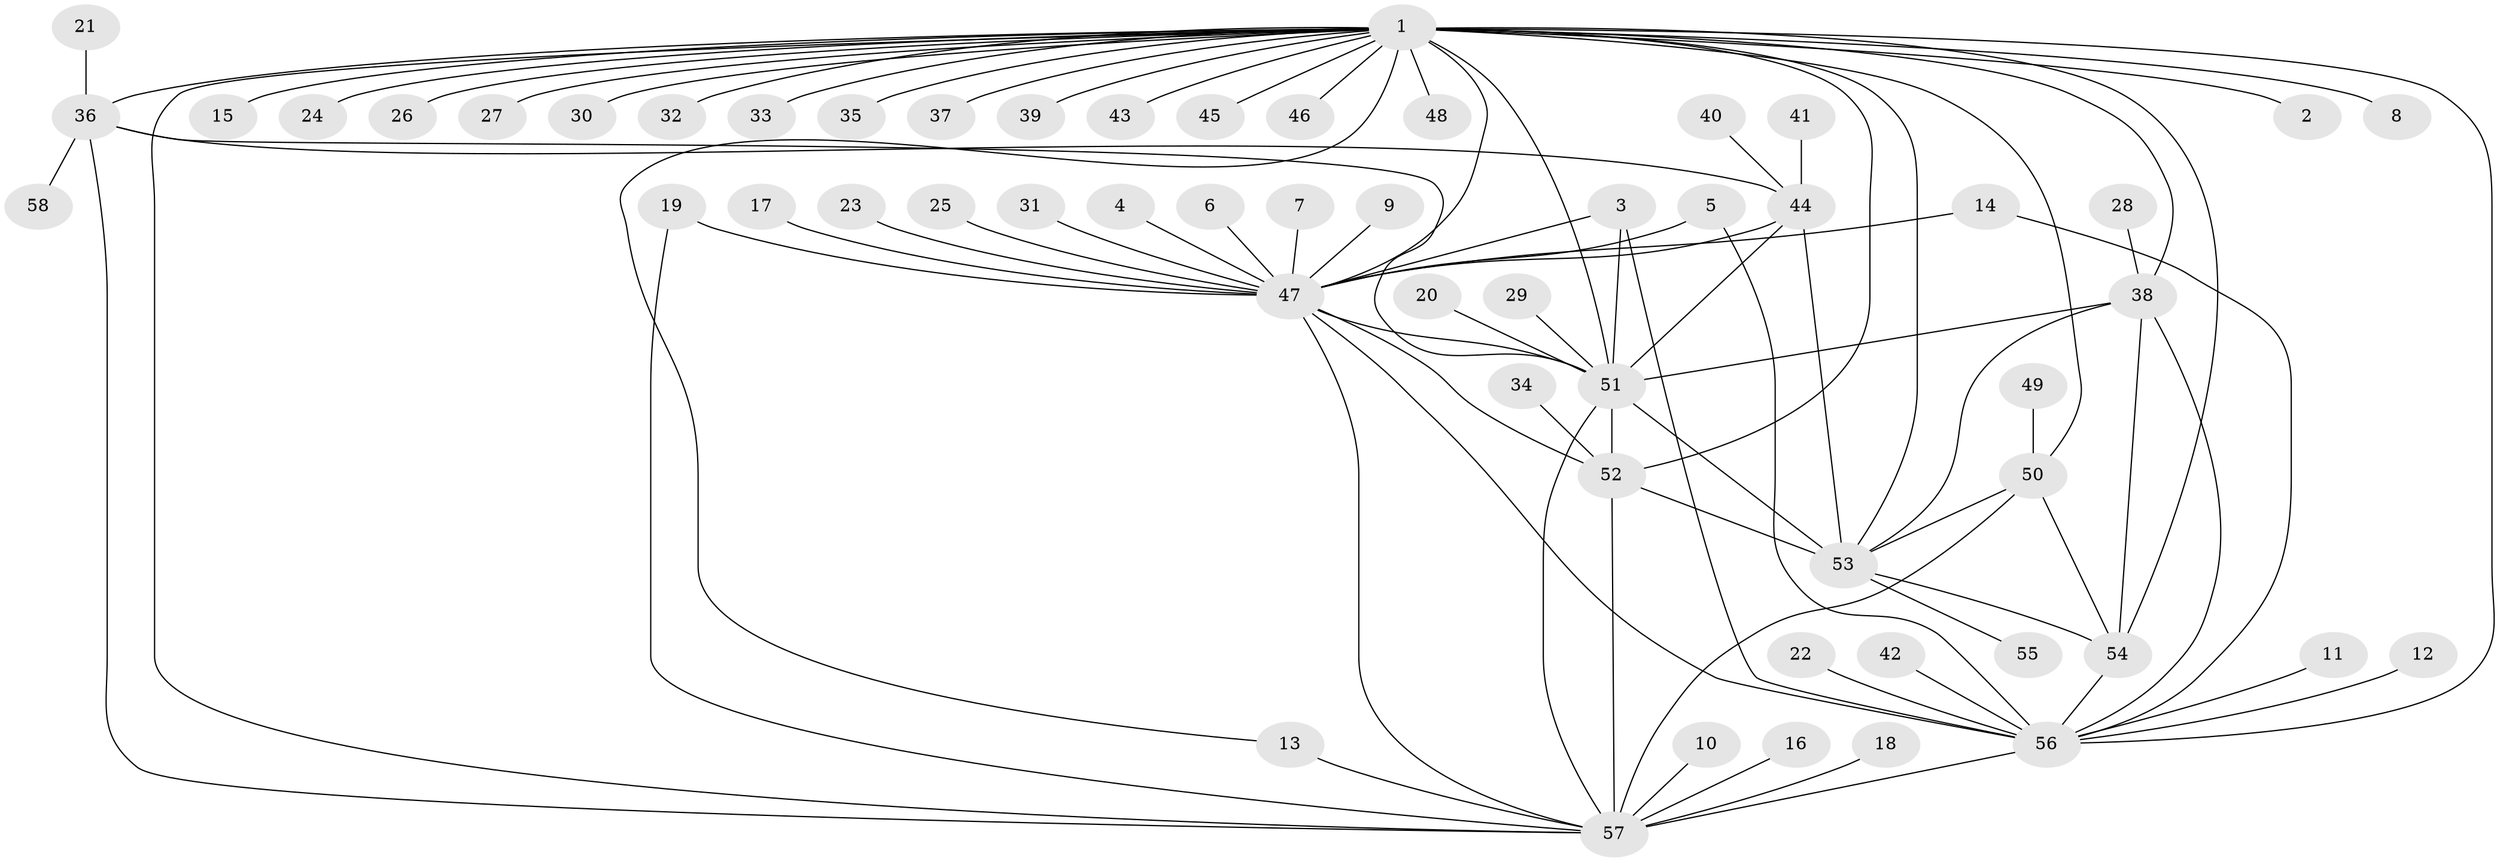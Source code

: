 // original degree distribution, {7: 0.017391304347826087, 32: 0.008695652173913044, 4: 0.02608695652173913, 3: 0.11304347826086956, 23: 0.008695652173913044, 2: 0.2, 1: 0.5217391304347826, 13: 0.008695652173913044, 9: 0.02608695652173913, 15: 0.017391304347826087, 6: 0.017391304347826087, 11: 0.008695652173913044, 8: 0.017391304347826087, 5: 0.008695652173913044}
// Generated by graph-tools (version 1.1) at 2025/26/03/09/25 03:26:06]
// undirected, 58 vertices, 87 edges
graph export_dot {
graph [start="1"]
  node [color=gray90,style=filled];
  1;
  2;
  3;
  4;
  5;
  6;
  7;
  8;
  9;
  10;
  11;
  12;
  13;
  14;
  15;
  16;
  17;
  18;
  19;
  20;
  21;
  22;
  23;
  24;
  25;
  26;
  27;
  28;
  29;
  30;
  31;
  32;
  33;
  34;
  35;
  36;
  37;
  38;
  39;
  40;
  41;
  42;
  43;
  44;
  45;
  46;
  47;
  48;
  49;
  50;
  51;
  52;
  53;
  54;
  55;
  56;
  57;
  58;
  1 -- 2 [weight=1.0];
  1 -- 8 [weight=1.0];
  1 -- 13 [weight=1.0];
  1 -- 15 [weight=1.0];
  1 -- 24 [weight=2.0];
  1 -- 26 [weight=1.0];
  1 -- 27 [weight=2.0];
  1 -- 30 [weight=1.0];
  1 -- 32 [weight=1.0];
  1 -- 33 [weight=1.0];
  1 -- 35 [weight=1.0];
  1 -- 36 [weight=1.0];
  1 -- 37 [weight=1.0];
  1 -- 38 [weight=3.0];
  1 -- 39 [weight=1.0];
  1 -- 43 [weight=1.0];
  1 -- 45 [weight=1.0];
  1 -- 46 [weight=1.0];
  1 -- 47 [weight=2.0];
  1 -- 48 [weight=1.0];
  1 -- 50 [weight=1.0];
  1 -- 51 [weight=2.0];
  1 -- 52 [weight=2.0];
  1 -- 53 [weight=2.0];
  1 -- 54 [weight=1.0];
  1 -- 56 [weight=2.0];
  1 -- 57 [weight=1.0];
  3 -- 47 [weight=1.0];
  3 -- 51 [weight=1.0];
  3 -- 56 [weight=1.0];
  4 -- 47 [weight=1.0];
  5 -- 47 [weight=1.0];
  5 -- 56 [weight=1.0];
  6 -- 47 [weight=1.0];
  7 -- 47 [weight=1.0];
  9 -- 47 [weight=1.0];
  10 -- 57 [weight=1.0];
  11 -- 56 [weight=1.0];
  12 -- 56 [weight=1.0];
  13 -- 57 [weight=2.0];
  14 -- 47 [weight=1.0];
  14 -- 56 [weight=1.0];
  16 -- 57 [weight=1.0];
  17 -- 47 [weight=1.0];
  18 -- 57 [weight=1.0];
  19 -- 47 [weight=1.0];
  19 -- 57 [weight=1.0];
  20 -- 51 [weight=1.0];
  21 -- 36 [weight=1.0];
  22 -- 56 [weight=1.0];
  23 -- 47 [weight=1.0];
  25 -- 47 [weight=1.0];
  28 -- 38 [weight=1.0];
  29 -- 51 [weight=1.0];
  31 -- 47 [weight=1.0];
  34 -- 52 [weight=1.0];
  36 -- 44 [weight=1.0];
  36 -- 51 [weight=1.0];
  36 -- 57 [weight=1.0];
  36 -- 58 [weight=1.0];
  38 -- 51 [weight=1.0];
  38 -- 53 [weight=3.0];
  38 -- 54 [weight=1.0];
  38 -- 56 [weight=1.0];
  40 -- 44 [weight=1.0];
  41 -- 44 [weight=1.0];
  42 -- 56 [weight=1.0];
  44 -- 47 [weight=1.0];
  44 -- 51 [weight=1.0];
  44 -- 53 [weight=1.0];
  47 -- 51 [weight=1.0];
  47 -- 52 [weight=2.0];
  47 -- 56 [weight=1.0];
  47 -- 57 [weight=1.0];
  49 -- 50 [weight=1.0];
  50 -- 53 [weight=2.0];
  50 -- 54 [weight=1.0];
  50 -- 57 [weight=3.0];
  51 -- 52 [weight=1.0];
  51 -- 53 [weight=1.0];
  51 -- 57 [weight=1.0];
  52 -- 53 [weight=1.0];
  52 -- 57 [weight=1.0];
  53 -- 54 [weight=1.0];
  53 -- 55 [weight=1.0];
  54 -- 56 [weight=1.0];
  56 -- 57 [weight=2.0];
}

